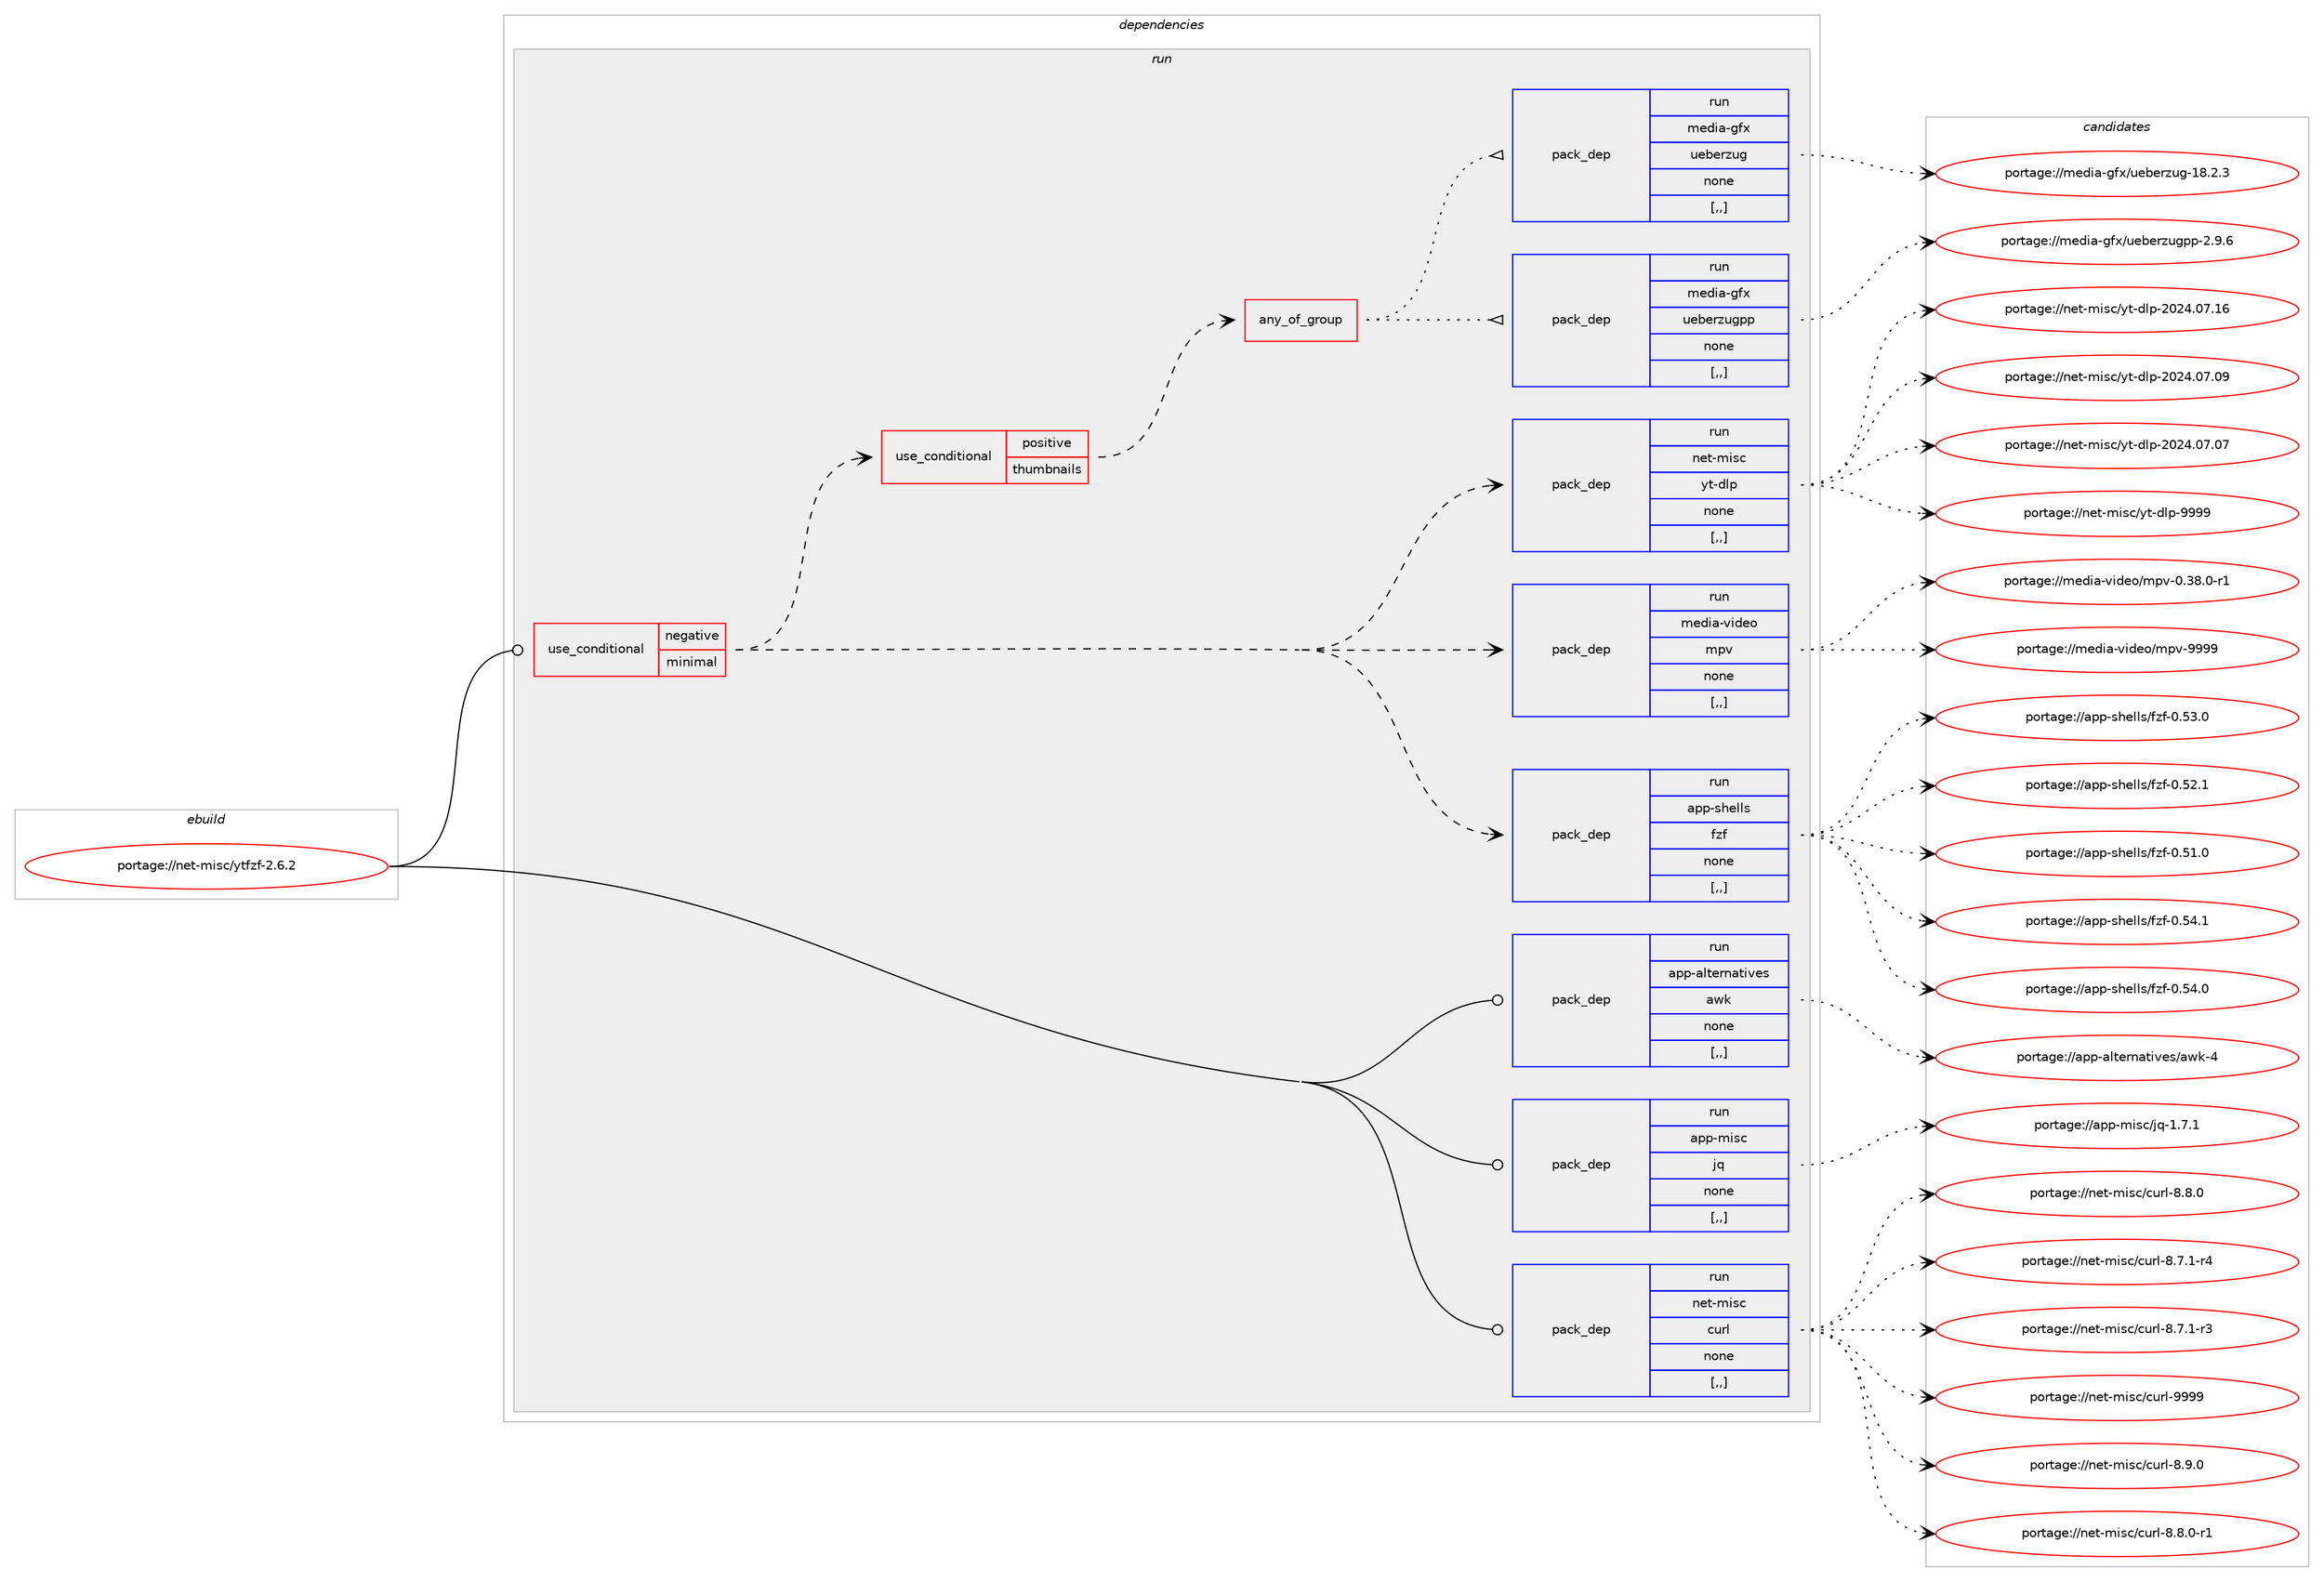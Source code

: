 digraph prolog {

# *************
# Graph options
# *************

newrank=true;
concentrate=true;
compound=true;
graph [rankdir=LR,fontname=Helvetica,fontsize=10,ranksep=1.5];#, ranksep=2.5, nodesep=0.2];
edge  [arrowhead=vee];
node  [fontname=Helvetica,fontsize=10];

# **********
# The ebuild
# **********

subgraph cluster_leftcol {
color=gray;
label=<<i>ebuild</i>>;
id [label="portage://net-misc/ytfzf-2.6.2", color=red, width=4, href="../net-misc/ytfzf-2.6.2.svg"];
}

# ****************
# The dependencies
# ****************

subgraph cluster_midcol {
color=gray;
label=<<i>dependencies</i>>;
subgraph cluster_compile {
fillcolor="#eeeeee";
style=filled;
label=<<i>compile</i>>;
}
subgraph cluster_compileandrun {
fillcolor="#eeeeee";
style=filled;
label=<<i>compile and run</i>>;
}
subgraph cluster_run {
fillcolor="#eeeeee";
style=filled;
label=<<i>run</i>>;
subgraph cond99865 {
dependency378673 [label=<<TABLE BORDER="0" CELLBORDER="1" CELLSPACING="0" CELLPADDING="4"><TR><TD ROWSPAN="3" CELLPADDING="10">use_conditional</TD></TR><TR><TD>negative</TD></TR><TR><TD>minimal</TD></TR></TABLE>>, shape=none, color=red];
subgraph pack276070 {
dependency378674 [label=<<TABLE BORDER="0" CELLBORDER="1" CELLSPACING="0" CELLPADDING="4" WIDTH="220"><TR><TD ROWSPAN="6" CELLPADDING="30">pack_dep</TD></TR><TR><TD WIDTH="110">run</TD></TR><TR><TD>app-shells</TD></TR><TR><TD>fzf</TD></TR><TR><TD>none</TD></TR><TR><TD>[,,]</TD></TR></TABLE>>, shape=none, color=blue];
}
dependency378673:e -> dependency378674:w [weight=20,style="dashed",arrowhead="vee"];
subgraph pack276071 {
dependency378675 [label=<<TABLE BORDER="0" CELLBORDER="1" CELLSPACING="0" CELLPADDING="4" WIDTH="220"><TR><TD ROWSPAN="6" CELLPADDING="30">pack_dep</TD></TR><TR><TD WIDTH="110">run</TD></TR><TR><TD>media-video</TD></TR><TR><TD>mpv</TD></TR><TR><TD>none</TD></TR><TR><TD>[,,]</TD></TR></TABLE>>, shape=none, color=blue];
}
dependency378673:e -> dependency378675:w [weight=20,style="dashed",arrowhead="vee"];
subgraph pack276072 {
dependency378676 [label=<<TABLE BORDER="0" CELLBORDER="1" CELLSPACING="0" CELLPADDING="4" WIDTH="220"><TR><TD ROWSPAN="6" CELLPADDING="30">pack_dep</TD></TR><TR><TD WIDTH="110">run</TD></TR><TR><TD>net-misc</TD></TR><TR><TD>yt-dlp</TD></TR><TR><TD>none</TD></TR><TR><TD>[,,]</TD></TR></TABLE>>, shape=none, color=blue];
}
dependency378673:e -> dependency378676:w [weight=20,style="dashed",arrowhead="vee"];
subgraph cond99866 {
dependency378677 [label=<<TABLE BORDER="0" CELLBORDER="1" CELLSPACING="0" CELLPADDING="4"><TR><TD ROWSPAN="3" CELLPADDING="10">use_conditional</TD></TR><TR><TD>positive</TD></TR><TR><TD>thumbnails</TD></TR></TABLE>>, shape=none, color=red];
subgraph any2545 {
dependency378678 [label=<<TABLE BORDER="0" CELLBORDER="1" CELLSPACING="0" CELLPADDING="4"><TR><TD CELLPADDING="10">any_of_group</TD></TR></TABLE>>, shape=none, color=red];subgraph pack276073 {
dependency378679 [label=<<TABLE BORDER="0" CELLBORDER="1" CELLSPACING="0" CELLPADDING="4" WIDTH="220"><TR><TD ROWSPAN="6" CELLPADDING="30">pack_dep</TD></TR><TR><TD WIDTH="110">run</TD></TR><TR><TD>media-gfx</TD></TR><TR><TD>ueberzugpp</TD></TR><TR><TD>none</TD></TR><TR><TD>[,,]</TD></TR></TABLE>>, shape=none, color=blue];
}
dependency378678:e -> dependency378679:w [weight=20,style="dotted",arrowhead="oinv"];
subgraph pack276074 {
dependency378680 [label=<<TABLE BORDER="0" CELLBORDER="1" CELLSPACING="0" CELLPADDING="4" WIDTH="220"><TR><TD ROWSPAN="6" CELLPADDING="30">pack_dep</TD></TR><TR><TD WIDTH="110">run</TD></TR><TR><TD>media-gfx</TD></TR><TR><TD>ueberzug</TD></TR><TR><TD>none</TD></TR><TR><TD>[,,]</TD></TR></TABLE>>, shape=none, color=blue];
}
dependency378678:e -> dependency378680:w [weight=20,style="dotted",arrowhead="oinv"];
}
dependency378677:e -> dependency378678:w [weight=20,style="dashed",arrowhead="vee"];
}
dependency378673:e -> dependency378677:w [weight=20,style="dashed",arrowhead="vee"];
}
id:e -> dependency378673:w [weight=20,style="solid",arrowhead="odot"];
subgraph pack276075 {
dependency378681 [label=<<TABLE BORDER="0" CELLBORDER="1" CELLSPACING="0" CELLPADDING="4" WIDTH="220"><TR><TD ROWSPAN="6" CELLPADDING="30">pack_dep</TD></TR><TR><TD WIDTH="110">run</TD></TR><TR><TD>app-alternatives</TD></TR><TR><TD>awk</TD></TR><TR><TD>none</TD></TR><TR><TD>[,,]</TD></TR></TABLE>>, shape=none, color=blue];
}
id:e -> dependency378681:w [weight=20,style="solid",arrowhead="odot"];
subgraph pack276076 {
dependency378682 [label=<<TABLE BORDER="0" CELLBORDER="1" CELLSPACING="0" CELLPADDING="4" WIDTH="220"><TR><TD ROWSPAN="6" CELLPADDING="30">pack_dep</TD></TR><TR><TD WIDTH="110">run</TD></TR><TR><TD>app-misc</TD></TR><TR><TD>jq</TD></TR><TR><TD>none</TD></TR><TR><TD>[,,]</TD></TR></TABLE>>, shape=none, color=blue];
}
id:e -> dependency378682:w [weight=20,style="solid",arrowhead="odot"];
subgraph pack276077 {
dependency378683 [label=<<TABLE BORDER="0" CELLBORDER="1" CELLSPACING="0" CELLPADDING="4" WIDTH="220"><TR><TD ROWSPAN="6" CELLPADDING="30">pack_dep</TD></TR><TR><TD WIDTH="110">run</TD></TR><TR><TD>net-misc</TD></TR><TR><TD>curl</TD></TR><TR><TD>none</TD></TR><TR><TD>[,,]</TD></TR></TABLE>>, shape=none, color=blue];
}
id:e -> dependency378683:w [weight=20,style="solid",arrowhead="odot"];
}
}

# **************
# The candidates
# **************

subgraph cluster_choices {
rank=same;
color=gray;
label=<<i>candidates</i>>;

subgraph choice276070 {
color=black;
nodesep=1;
choice97112112451151041011081081154710212210245484653524649 [label="portage://app-shells/fzf-0.54.1", color=red, width=4,href="../app-shells/fzf-0.54.1.svg"];
choice97112112451151041011081081154710212210245484653524648 [label="portage://app-shells/fzf-0.54.0", color=red, width=4,href="../app-shells/fzf-0.54.0.svg"];
choice97112112451151041011081081154710212210245484653514648 [label="portage://app-shells/fzf-0.53.0", color=red, width=4,href="../app-shells/fzf-0.53.0.svg"];
choice97112112451151041011081081154710212210245484653504649 [label="portage://app-shells/fzf-0.52.1", color=red, width=4,href="../app-shells/fzf-0.52.1.svg"];
choice97112112451151041011081081154710212210245484653494648 [label="portage://app-shells/fzf-0.51.0", color=red, width=4,href="../app-shells/fzf-0.51.0.svg"];
dependency378674:e -> choice97112112451151041011081081154710212210245484653524649:w [style=dotted,weight="100"];
dependency378674:e -> choice97112112451151041011081081154710212210245484653524648:w [style=dotted,weight="100"];
dependency378674:e -> choice97112112451151041011081081154710212210245484653514648:w [style=dotted,weight="100"];
dependency378674:e -> choice97112112451151041011081081154710212210245484653504649:w [style=dotted,weight="100"];
dependency378674:e -> choice97112112451151041011081081154710212210245484653494648:w [style=dotted,weight="100"];
}
subgraph choice276071 {
color=black;
nodesep=1;
choice1091011001059745118105100101111471091121184557575757 [label="portage://media-video/mpv-9999", color=red, width=4,href="../media-video/mpv-9999.svg"];
choice109101100105974511810510010111147109112118454846515646484511449 [label="portage://media-video/mpv-0.38.0-r1", color=red, width=4,href="../media-video/mpv-0.38.0-r1.svg"];
dependency378675:e -> choice1091011001059745118105100101111471091121184557575757:w [style=dotted,weight="100"];
dependency378675:e -> choice109101100105974511810510010111147109112118454846515646484511449:w [style=dotted,weight="100"];
}
subgraph choice276072 {
color=black;
nodesep=1;
choice110101116451091051159947121116451001081124557575757 [label="portage://net-misc/yt-dlp-9999", color=red, width=4,href="../net-misc/yt-dlp-9999.svg"];
choice110101116451091051159947121116451001081124550485052464855464954 [label="portage://net-misc/yt-dlp-2024.07.16", color=red, width=4,href="../net-misc/yt-dlp-2024.07.16.svg"];
choice110101116451091051159947121116451001081124550485052464855464857 [label="portage://net-misc/yt-dlp-2024.07.09", color=red, width=4,href="../net-misc/yt-dlp-2024.07.09.svg"];
choice110101116451091051159947121116451001081124550485052464855464855 [label="portage://net-misc/yt-dlp-2024.07.07", color=red, width=4,href="../net-misc/yt-dlp-2024.07.07.svg"];
dependency378676:e -> choice110101116451091051159947121116451001081124557575757:w [style=dotted,weight="100"];
dependency378676:e -> choice110101116451091051159947121116451001081124550485052464855464954:w [style=dotted,weight="100"];
dependency378676:e -> choice110101116451091051159947121116451001081124550485052464855464857:w [style=dotted,weight="100"];
dependency378676:e -> choice110101116451091051159947121116451001081124550485052464855464855:w [style=dotted,weight="100"];
}
subgraph choice276073 {
color=black;
nodesep=1;
choice10910110010597451031021204711710198101114122117103112112455046574654 [label="portage://media-gfx/ueberzugpp-2.9.6", color=red, width=4,href="../media-gfx/ueberzugpp-2.9.6.svg"];
dependency378679:e -> choice10910110010597451031021204711710198101114122117103112112455046574654:w [style=dotted,weight="100"];
}
subgraph choice276074 {
color=black;
nodesep=1;
choice1091011001059745103102120471171019810111412211710345495646504651 [label="portage://media-gfx/ueberzug-18.2.3", color=red, width=4,href="../media-gfx/ueberzug-18.2.3.svg"];
dependency378680:e -> choice1091011001059745103102120471171019810111412211710345495646504651:w [style=dotted,weight="100"];
}
subgraph choice276075 {
color=black;
nodesep=1;
choice9711211245971081161011141109711610511810111547971191074552 [label="portage://app-alternatives/awk-4", color=red, width=4,href="../app-alternatives/awk-4.svg"];
dependency378681:e -> choice9711211245971081161011141109711610511810111547971191074552:w [style=dotted,weight="100"];
}
subgraph choice276076 {
color=black;
nodesep=1;
choice97112112451091051159947106113454946554649 [label="portage://app-misc/jq-1.7.1", color=red, width=4,href="../app-misc/jq-1.7.1.svg"];
dependency378682:e -> choice97112112451091051159947106113454946554649:w [style=dotted,weight="100"];
}
subgraph choice276077 {
color=black;
nodesep=1;
choice110101116451091051159947991171141084557575757 [label="portage://net-misc/curl-9999", color=red, width=4,href="../net-misc/curl-9999.svg"];
choice11010111645109105115994799117114108455646574648 [label="portage://net-misc/curl-8.9.0", color=red, width=4,href="../net-misc/curl-8.9.0.svg"];
choice110101116451091051159947991171141084556465646484511449 [label="portage://net-misc/curl-8.8.0-r1", color=red, width=4,href="../net-misc/curl-8.8.0-r1.svg"];
choice11010111645109105115994799117114108455646564648 [label="portage://net-misc/curl-8.8.0", color=red, width=4,href="../net-misc/curl-8.8.0.svg"];
choice110101116451091051159947991171141084556465546494511452 [label="portage://net-misc/curl-8.7.1-r4", color=red, width=4,href="../net-misc/curl-8.7.1-r4.svg"];
choice110101116451091051159947991171141084556465546494511451 [label="portage://net-misc/curl-8.7.1-r3", color=red, width=4,href="../net-misc/curl-8.7.1-r3.svg"];
dependency378683:e -> choice110101116451091051159947991171141084557575757:w [style=dotted,weight="100"];
dependency378683:e -> choice11010111645109105115994799117114108455646574648:w [style=dotted,weight="100"];
dependency378683:e -> choice110101116451091051159947991171141084556465646484511449:w [style=dotted,weight="100"];
dependency378683:e -> choice11010111645109105115994799117114108455646564648:w [style=dotted,weight="100"];
dependency378683:e -> choice110101116451091051159947991171141084556465546494511452:w [style=dotted,weight="100"];
dependency378683:e -> choice110101116451091051159947991171141084556465546494511451:w [style=dotted,weight="100"];
}
}

}

